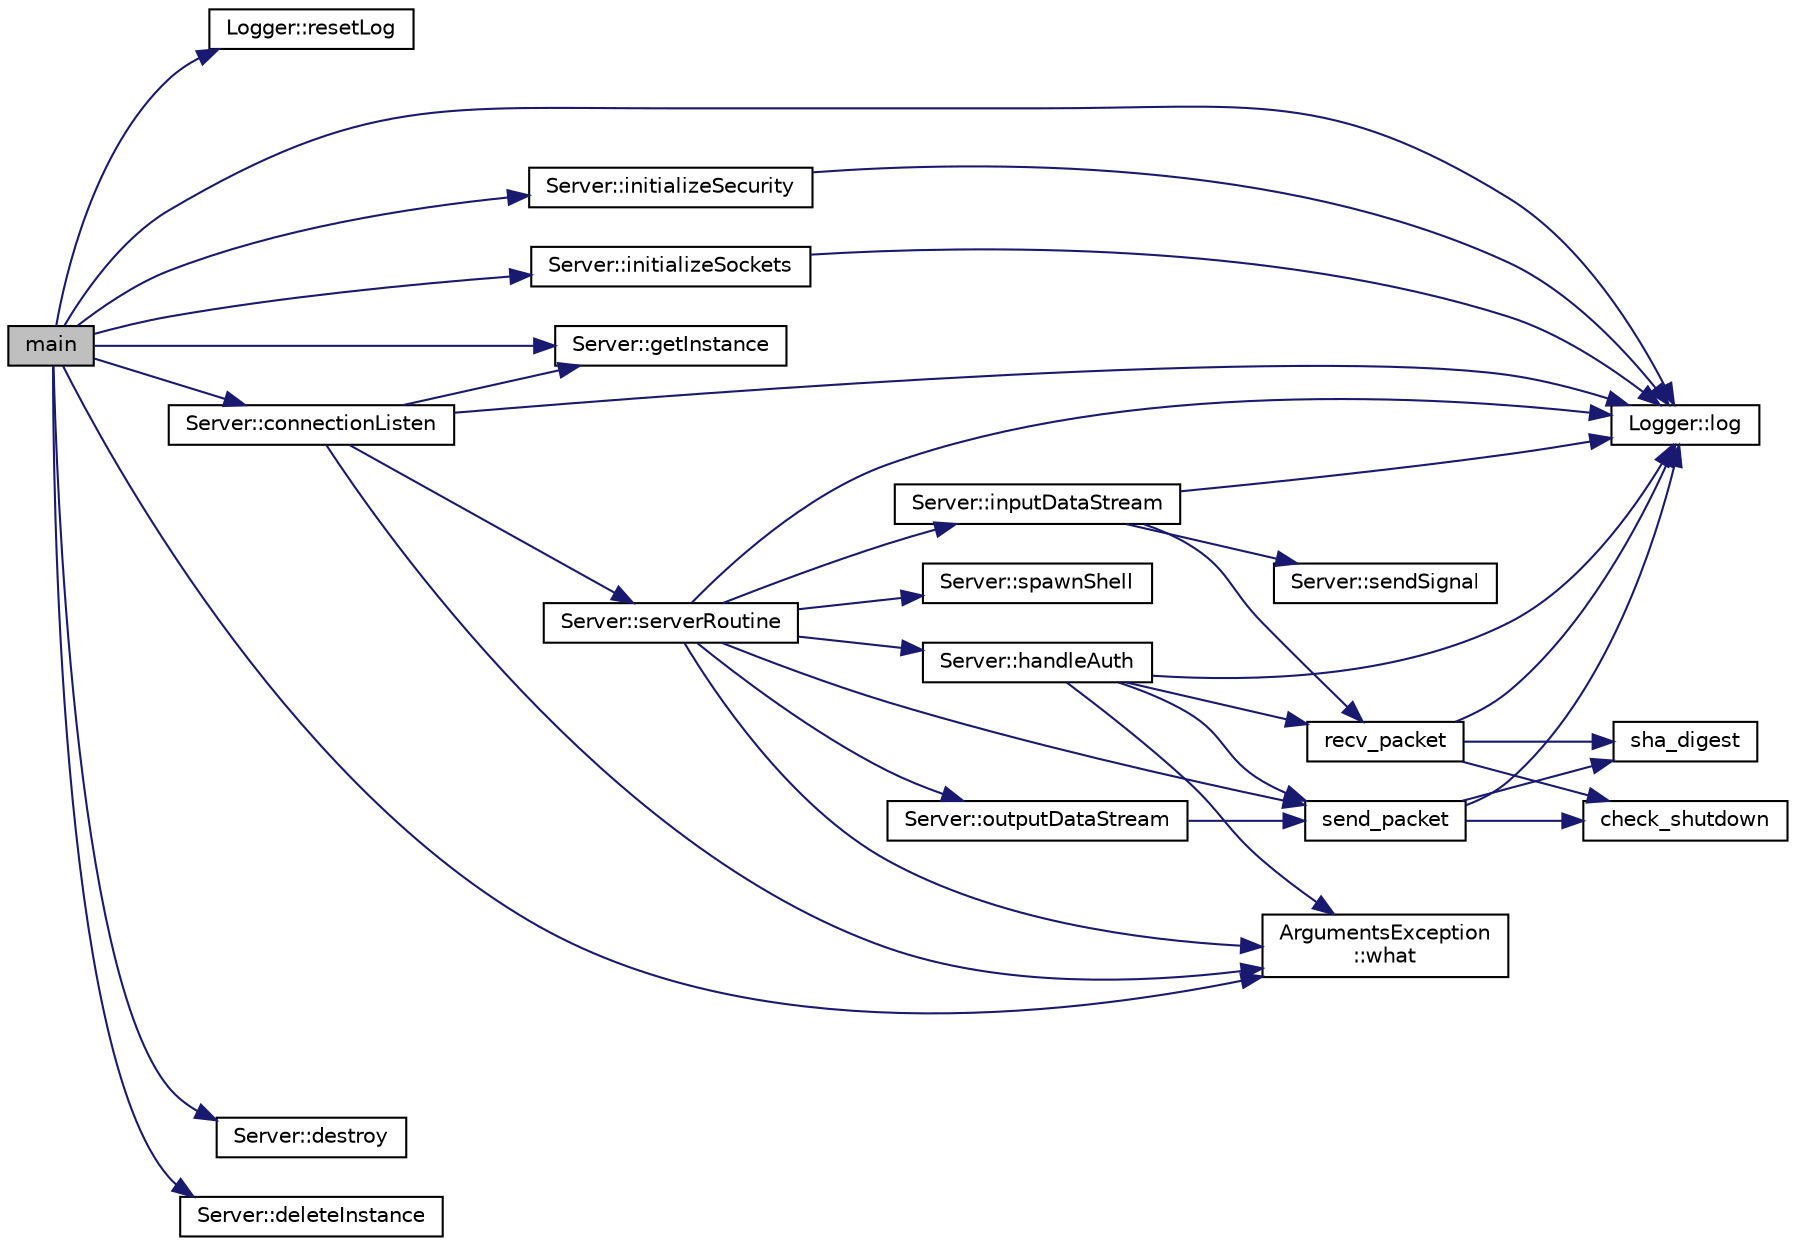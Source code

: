 digraph "main"
{
  edge [fontname="Helvetica",fontsize="10",labelfontname="Helvetica",labelfontsize="10"];
  node [fontname="Helvetica",fontsize="10",shape=record];
  rankdir="LR";
  Node1 [label="main",height=0.2,width=0.4,color="black", fillcolor="grey75", style="filled", fontcolor="black"];
  Node1 -> Node2 [color="midnightblue",fontsize="10",style="solid"];
  Node2 [label="Logger::resetLog",height=0.2,width=0.4,color="black", fillcolor="white", style="filled",URL="$classLogger.html#a8b31dfd3a063f40f232f0549e962132d",tooltip="Truncates the log file located at [log_path]. "];
  Node1 -> Node3 [color="midnightblue",fontsize="10",style="solid"];
  Node3 [label="Server::getInstance",height=0.2,width=0.4,color="black", fillcolor="white", style="filled",URL="$classServer.html#a22dbfd5db73d391d615a0bfd69077fb6"];
  Node1 -> Node4 [color="midnightblue",fontsize="10",style="solid"];
  Node4 [label="Server::initializeSecurity",height=0.2,width=0.4,color="black", fillcolor="white", style="filled",URL="$classServer.html#a54da775247c049b9cc78c92946bb058a",tooltip="Prepare private key, certificates and create SSL context Might throw: SecurityException. "];
  Node4 -> Node5 [color="midnightblue",fontsize="10",style="solid"];
  Node5 [label="Logger::log",height=0.2,width=0.4,color="black", fillcolor="white", style="filled",URL="$classLogger.html#aad1588639bb45eab5a33a40fc58d0e94",tooltip="Log formatted data with variable number of arguments (simmilar to printf) "];
  Node1 -> Node6 [color="midnightblue",fontsize="10",style="solid"];
  Node6 [label="Server::initializeSockets",height=0.2,width=0.4,color="black", fillcolor="white", style="filled",URL="$classServer.html#afee42c59df0ce3e03fa5d6ed2b1cdccc",tooltip="Prepare a server socket for listening on the given port. Sets Server::listeningSocket on success..."];
  Node6 -> Node5 [color="midnightblue",fontsize="10",style="solid"];
  Node1 -> Node7 [color="midnightblue",fontsize="10",style="solid"];
  Node7 [label="Server::connectionListen",height=0.2,width=0.4,color="black", fillcolor="white", style="filled",URL="$classServer.html#a258c0a0a42d0be99bc4a36b4e6212ed2",tooltip="Listens to connections, fork()&#39;s a child running a shell, reading and writing sessions for each conne..."];
  Node7 -> Node5 [color="midnightblue",fontsize="10",style="solid"];
  Node7 -> Node3 [color="midnightblue",fontsize="10",style="solid"];
  Node7 -> Node8 [color="midnightblue",fontsize="10",style="solid"];
  Node8 [label="Server::serverRoutine",height=0.2,width=0.4,color="black", fillcolor="white", style="filled",URL="$classServer.html#a47b6e405d109cdd27838220684f0e2e5",tooltip="Prepares execution environment. Runs out and input data streams, spawns a shell for the client..."];
  Node8 -> Node9 [color="midnightblue",fontsize="10",style="solid"];
  Node9 [label="Server::handleAuth",height=0.2,width=0.4,color="black", fillcolor="white", style="filled",URL="$classServer.html#a7d999a07f62d1d3d7dff37b6935c01a6"];
  Node9 -> Node10 [color="midnightblue",fontsize="10",style="solid"];
  Node10 [label="recv_packet",height=0.2,width=0.4,color="black", fillcolor="white", style="filled",URL="$Packet_8h.html#adaa6274c063dfae816caaf9a68774698",tooltip="Recieves a SSH_Packet from an SSL socket. Reads each part and assembles it into the structure..."];
  Node10 -> Node11 [color="midnightblue",fontsize="10",style="solid"];
  Node11 [label="check_shutdown",height=0.2,width=0.4,color="black", fillcolor="white", style="filled",URL="$Packet_8cpp.html#acce65f288b2aed7670bee2f6dfbbb882"];
  Node10 -> Node12 [color="midnightblue",fontsize="10",style="solid"];
  Node12 [label="sha_digest",height=0.2,width=0.4,color="black", fillcolor="white", style="filled",URL="$Packet_8cpp.html#a707a865009d80b22ee19d46a59d81e94"];
  Node10 -> Node5 [color="midnightblue",fontsize="10",style="solid"];
  Node9 -> Node5 [color="midnightblue",fontsize="10",style="solid"];
  Node9 -> Node13 [color="midnightblue",fontsize="10",style="solid"];
  Node13 [label="ArgumentsException\l::what",height=0.2,width=0.4,color="black", fillcolor="white", style="filled",URL="$classArgumentsException.html#aa970dadd44c523df99070343c164343c"];
  Node9 -> Node14 [color="midnightblue",fontsize="10",style="solid"];
  Node14 [label="send_packet",height=0.2,width=0.4,color="black", fillcolor="white", style="filled",URL="$Packet_8h.html#a723198aebc9baad8998255313981e357",tooltip="Sends data in form of a SSH_Packet to the SSL socket given. "];
  Node14 -> Node12 [color="midnightblue",fontsize="10",style="solid"];
  Node14 -> Node11 [color="midnightblue",fontsize="10",style="solid"];
  Node14 -> Node5 [color="midnightblue",fontsize="10",style="solid"];
  Node8 -> Node15 [color="midnightblue",fontsize="10",style="solid"];
  Node15 [label="Server::spawnShell",height=0.2,width=0.4,color="black", fillcolor="white", style="filled",URL="$classServer.html#a4e9f6422ec55d311b9588975f81ae3bd",tooltip="Spawns a shell with input/output/error redirected with data streams. "];
  Node8 -> Node16 [color="midnightblue",fontsize="10",style="solid"];
  Node16 [label="Server::inputDataStream",height=0.2,width=0.4,color="black", fillcolor="white", style="filled",URL="$classServer.html#a8d9328ec355e42c8abf49ae0d4771399",tooltip="Constantly reads from SSL socket and redirects it to the shell. "];
  Node16 -> Node10 [color="midnightblue",fontsize="10",style="solid"];
  Node16 -> Node5 [color="midnightblue",fontsize="10",style="solid"];
  Node16 -> Node17 [color="midnightblue",fontsize="10",style="solid"];
  Node17 [label="Server::sendSignal",height=0.2,width=0.4,color="black", fillcolor="white", style="filled",URL="$classServer.html#a180800432b9ecffdbc050f4c66f8abd2"];
  Node8 -> Node18 [color="midnightblue",fontsize="10",style="solid"];
  Node18 [label="Server::outputDataStream",height=0.2,width=0.4,color="black", fillcolor="white", style="filled",URL="$classServer.html#a0b247f8f2166b36c3575c4678d0755e9",tooltip="Constantly reads output from the shell and outputs it to the SSL socket. "];
  Node18 -> Node14 [color="midnightblue",fontsize="10",style="solid"];
  Node8 -> Node5 [color="midnightblue",fontsize="10",style="solid"];
  Node8 -> Node14 [color="midnightblue",fontsize="10",style="solid"];
  Node8 -> Node13 [color="midnightblue",fontsize="10",style="solid"];
  Node7 -> Node13 [color="midnightblue",fontsize="10",style="solid"];
  Node1 -> Node5 [color="midnightblue",fontsize="10",style="solid"];
  Node1 -> Node13 [color="midnightblue",fontsize="10",style="solid"];
  Node1 -> Node19 [color="midnightblue",fontsize="10",style="solid"];
  Node19 [label="Server::destroy",height=0.2,width=0.4,color="black", fillcolor="white", style="filled",URL="$classServer.html#adce993ab4cce22dc732bddddf310a5f6"];
  Node1 -> Node20 [color="midnightblue",fontsize="10",style="solid"];
  Node20 [label="Server::deleteInstance",height=0.2,width=0.4,color="black", fillcolor="white", style="filled",URL="$classServer.html#a727200ae46569af9054fac429c7da43e"];
}
